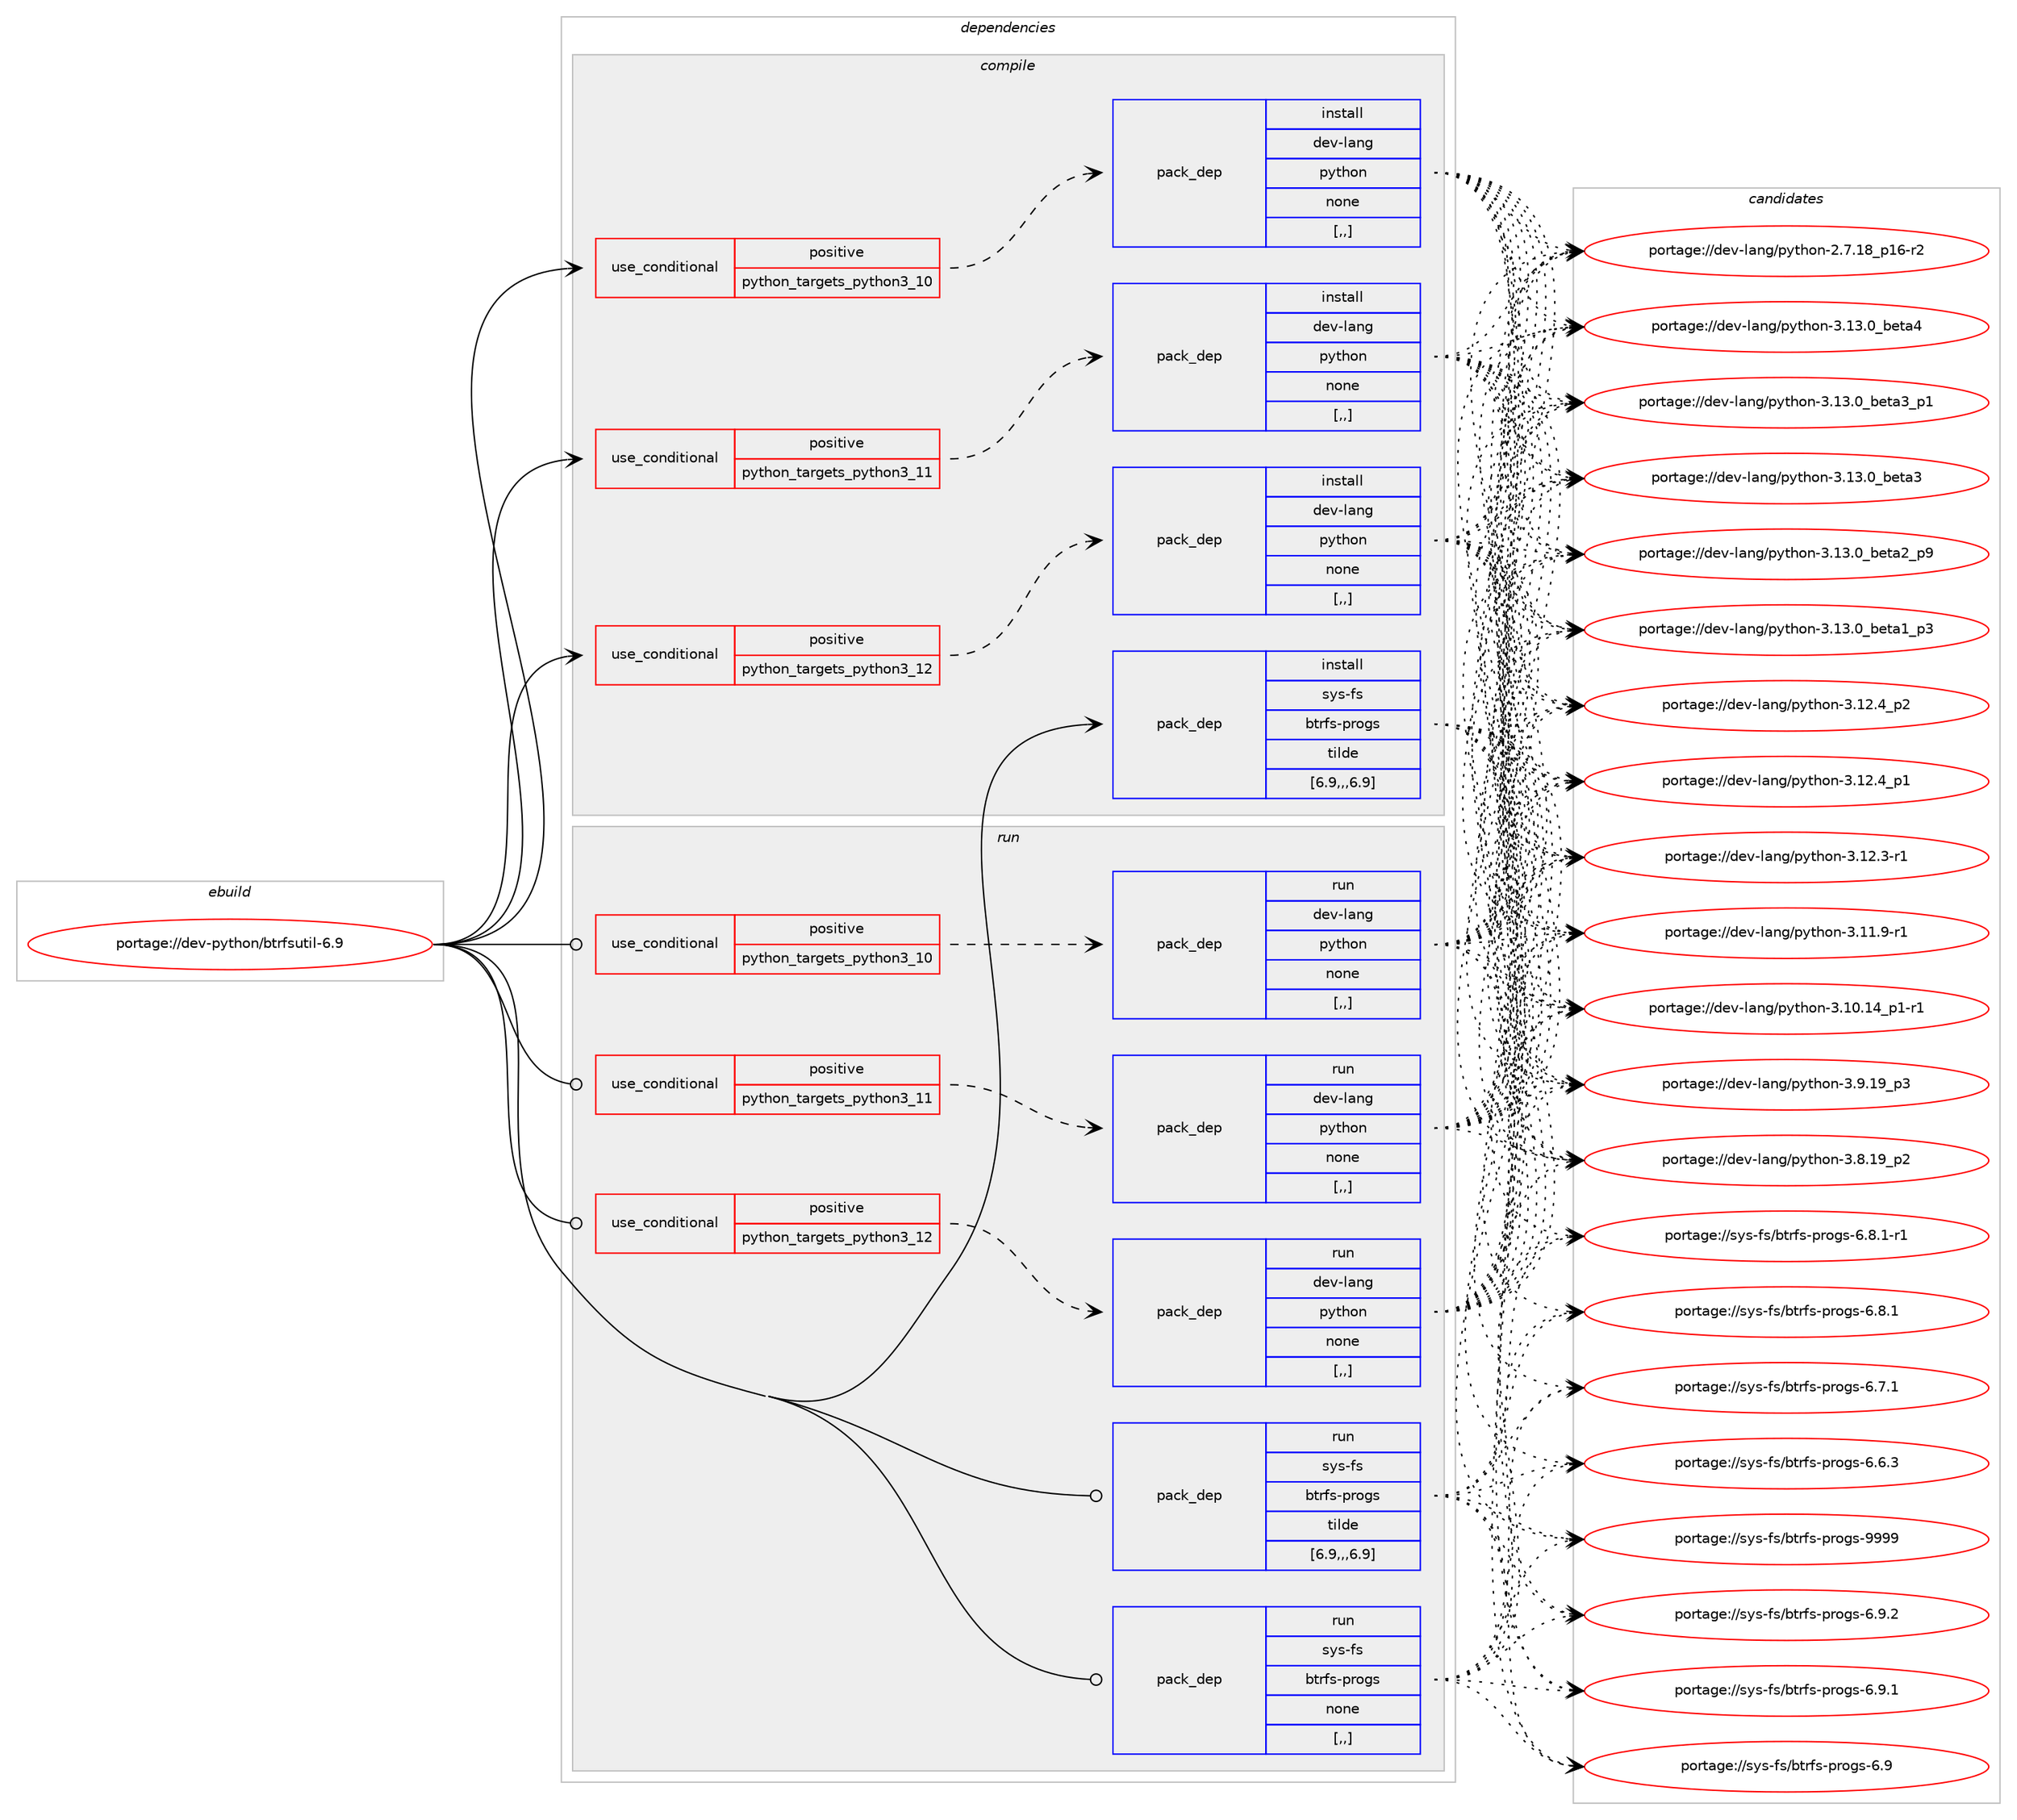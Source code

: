 digraph prolog {

# *************
# Graph options
# *************

newrank=true;
concentrate=true;
compound=true;
graph [rankdir=LR,fontname=Helvetica,fontsize=10,ranksep=1.5];#, ranksep=2.5, nodesep=0.2];
edge  [arrowhead=vee];
node  [fontname=Helvetica,fontsize=10];

# **********
# The ebuild
# **********

subgraph cluster_leftcol {
color=gray;
label=<<i>ebuild</i>>;
id [label="portage://dev-python/btrfsutil-6.9", color=red, width=4, href="../dev-python/btrfsutil-6.9.svg"];
}

# ****************
# The dependencies
# ****************

subgraph cluster_midcol {
color=gray;
label=<<i>dependencies</i>>;
subgraph cluster_compile {
fillcolor="#eeeeee";
style=filled;
label=<<i>compile</i>>;
subgraph cond31548 {
dependency143500 [label=<<TABLE BORDER="0" CELLBORDER="1" CELLSPACING="0" CELLPADDING="4"><TR><TD ROWSPAN="3" CELLPADDING="10">use_conditional</TD></TR><TR><TD>positive</TD></TR><TR><TD>python_targets_python3_10</TD></TR></TABLE>>, shape=none, color=red];
subgraph pack110705 {
dependency143501 [label=<<TABLE BORDER="0" CELLBORDER="1" CELLSPACING="0" CELLPADDING="4" WIDTH="220"><TR><TD ROWSPAN="6" CELLPADDING="30">pack_dep</TD></TR><TR><TD WIDTH="110">install</TD></TR><TR><TD>dev-lang</TD></TR><TR><TD>python</TD></TR><TR><TD>none</TD></TR><TR><TD>[,,]</TD></TR></TABLE>>, shape=none, color=blue];
}
dependency143500:e -> dependency143501:w [weight=20,style="dashed",arrowhead="vee"];
}
id:e -> dependency143500:w [weight=20,style="solid",arrowhead="vee"];
subgraph cond31549 {
dependency143502 [label=<<TABLE BORDER="0" CELLBORDER="1" CELLSPACING="0" CELLPADDING="4"><TR><TD ROWSPAN="3" CELLPADDING="10">use_conditional</TD></TR><TR><TD>positive</TD></TR><TR><TD>python_targets_python3_11</TD></TR></TABLE>>, shape=none, color=red];
subgraph pack110706 {
dependency143503 [label=<<TABLE BORDER="0" CELLBORDER="1" CELLSPACING="0" CELLPADDING="4" WIDTH="220"><TR><TD ROWSPAN="6" CELLPADDING="30">pack_dep</TD></TR><TR><TD WIDTH="110">install</TD></TR><TR><TD>dev-lang</TD></TR><TR><TD>python</TD></TR><TR><TD>none</TD></TR><TR><TD>[,,]</TD></TR></TABLE>>, shape=none, color=blue];
}
dependency143502:e -> dependency143503:w [weight=20,style="dashed",arrowhead="vee"];
}
id:e -> dependency143502:w [weight=20,style="solid",arrowhead="vee"];
subgraph cond31550 {
dependency143504 [label=<<TABLE BORDER="0" CELLBORDER="1" CELLSPACING="0" CELLPADDING="4"><TR><TD ROWSPAN="3" CELLPADDING="10">use_conditional</TD></TR><TR><TD>positive</TD></TR><TR><TD>python_targets_python3_12</TD></TR></TABLE>>, shape=none, color=red];
subgraph pack110707 {
dependency143505 [label=<<TABLE BORDER="0" CELLBORDER="1" CELLSPACING="0" CELLPADDING="4" WIDTH="220"><TR><TD ROWSPAN="6" CELLPADDING="30">pack_dep</TD></TR><TR><TD WIDTH="110">install</TD></TR><TR><TD>dev-lang</TD></TR><TR><TD>python</TD></TR><TR><TD>none</TD></TR><TR><TD>[,,]</TD></TR></TABLE>>, shape=none, color=blue];
}
dependency143504:e -> dependency143505:w [weight=20,style="dashed",arrowhead="vee"];
}
id:e -> dependency143504:w [weight=20,style="solid",arrowhead="vee"];
subgraph pack110708 {
dependency143506 [label=<<TABLE BORDER="0" CELLBORDER="1" CELLSPACING="0" CELLPADDING="4" WIDTH="220"><TR><TD ROWSPAN="6" CELLPADDING="30">pack_dep</TD></TR><TR><TD WIDTH="110">install</TD></TR><TR><TD>sys-fs</TD></TR><TR><TD>btrfs-progs</TD></TR><TR><TD>tilde</TD></TR><TR><TD>[6.9,,,6.9]</TD></TR></TABLE>>, shape=none, color=blue];
}
id:e -> dependency143506:w [weight=20,style="solid",arrowhead="vee"];
}
subgraph cluster_compileandrun {
fillcolor="#eeeeee";
style=filled;
label=<<i>compile and run</i>>;
}
subgraph cluster_run {
fillcolor="#eeeeee";
style=filled;
label=<<i>run</i>>;
subgraph cond31551 {
dependency143507 [label=<<TABLE BORDER="0" CELLBORDER="1" CELLSPACING="0" CELLPADDING="4"><TR><TD ROWSPAN="3" CELLPADDING="10">use_conditional</TD></TR><TR><TD>positive</TD></TR><TR><TD>python_targets_python3_10</TD></TR></TABLE>>, shape=none, color=red];
subgraph pack110709 {
dependency143508 [label=<<TABLE BORDER="0" CELLBORDER="1" CELLSPACING="0" CELLPADDING="4" WIDTH="220"><TR><TD ROWSPAN="6" CELLPADDING="30">pack_dep</TD></TR><TR><TD WIDTH="110">run</TD></TR><TR><TD>dev-lang</TD></TR><TR><TD>python</TD></TR><TR><TD>none</TD></TR><TR><TD>[,,]</TD></TR></TABLE>>, shape=none, color=blue];
}
dependency143507:e -> dependency143508:w [weight=20,style="dashed",arrowhead="vee"];
}
id:e -> dependency143507:w [weight=20,style="solid",arrowhead="odot"];
subgraph cond31552 {
dependency143509 [label=<<TABLE BORDER="0" CELLBORDER="1" CELLSPACING="0" CELLPADDING="4"><TR><TD ROWSPAN="3" CELLPADDING="10">use_conditional</TD></TR><TR><TD>positive</TD></TR><TR><TD>python_targets_python3_11</TD></TR></TABLE>>, shape=none, color=red];
subgraph pack110710 {
dependency143510 [label=<<TABLE BORDER="0" CELLBORDER="1" CELLSPACING="0" CELLPADDING="4" WIDTH="220"><TR><TD ROWSPAN="6" CELLPADDING="30">pack_dep</TD></TR><TR><TD WIDTH="110">run</TD></TR><TR><TD>dev-lang</TD></TR><TR><TD>python</TD></TR><TR><TD>none</TD></TR><TR><TD>[,,]</TD></TR></TABLE>>, shape=none, color=blue];
}
dependency143509:e -> dependency143510:w [weight=20,style="dashed",arrowhead="vee"];
}
id:e -> dependency143509:w [weight=20,style="solid",arrowhead="odot"];
subgraph cond31553 {
dependency143511 [label=<<TABLE BORDER="0" CELLBORDER="1" CELLSPACING="0" CELLPADDING="4"><TR><TD ROWSPAN="3" CELLPADDING="10">use_conditional</TD></TR><TR><TD>positive</TD></TR><TR><TD>python_targets_python3_12</TD></TR></TABLE>>, shape=none, color=red];
subgraph pack110711 {
dependency143512 [label=<<TABLE BORDER="0" CELLBORDER="1" CELLSPACING="0" CELLPADDING="4" WIDTH="220"><TR><TD ROWSPAN="6" CELLPADDING="30">pack_dep</TD></TR><TR><TD WIDTH="110">run</TD></TR><TR><TD>dev-lang</TD></TR><TR><TD>python</TD></TR><TR><TD>none</TD></TR><TR><TD>[,,]</TD></TR></TABLE>>, shape=none, color=blue];
}
dependency143511:e -> dependency143512:w [weight=20,style="dashed",arrowhead="vee"];
}
id:e -> dependency143511:w [weight=20,style="solid",arrowhead="odot"];
subgraph pack110712 {
dependency143513 [label=<<TABLE BORDER="0" CELLBORDER="1" CELLSPACING="0" CELLPADDING="4" WIDTH="220"><TR><TD ROWSPAN="6" CELLPADDING="30">pack_dep</TD></TR><TR><TD WIDTH="110">run</TD></TR><TR><TD>sys-fs</TD></TR><TR><TD>btrfs-progs</TD></TR><TR><TD>tilde</TD></TR><TR><TD>[6.9,,,6.9]</TD></TR></TABLE>>, shape=none, color=blue];
}
id:e -> dependency143513:w [weight=20,style="solid",arrowhead="odot"];
subgraph pack110713 {
dependency143514 [label=<<TABLE BORDER="0" CELLBORDER="1" CELLSPACING="0" CELLPADDING="4" WIDTH="220"><TR><TD ROWSPAN="6" CELLPADDING="30">pack_dep</TD></TR><TR><TD WIDTH="110">run</TD></TR><TR><TD>sys-fs</TD></TR><TR><TD>btrfs-progs</TD></TR><TR><TD>none</TD></TR><TR><TD>[,,]</TD></TR></TABLE>>, shape=none, color=blue];
}
id:e -> dependency143514:w [weight=20,style="solid",arrowhead="odot"];
}
}

# **************
# The candidates
# **************

subgraph cluster_choices {
rank=same;
color=gray;
label=<<i>candidates</i>>;

subgraph choice110705 {
color=black;
nodesep=1;
choice1001011184510897110103471121211161041111104551464951464895981011169752 [label="portage://dev-lang/python-3.13.0_beta4", color=red, width=4,href="../dev-lang/python-3.13.0_beta4.svg"];
choice10010111845108971101034711212111610411111045514649514648959810111697519511249 [label="portage://dev-lang/python-3.13.0_beta3_p1", color=red, width=4,href="../dev-lang/python-3.13.0_beta3_p1.svg"];
choice1001011184510897110103471121211161041111104551464951464895981011169751 [label="portage://dev-lang/python-3.13.0_beta3", color=red, width=4,href="../dev-lang/python-3.13.0_beta3.svg"];
choice10010111845108971101034711212111610411111045514649514648959810111697509511257 [label="portage://dev-lang/python-3.13.0_beta2_p9", color=red, width=4,href="../dev-lang/python-3.13.0_beta2_p9.svg"];
choice10010111845108971101034711212111610411111045514649514648959810111697499511251 [label="portage://dev-lang/python-3.13.0_beta1_p3", color=red, width=4,href="../dev-lang/python-3.13.0_beta1_p3.svg"];
choice100101118451089711010347112121116104111110455146495046529511250 [label="portage://dev-lang/python-3.12.4_p2", color=red, width=4,href="../dev-lang/python-3.12.4_p2.svg"];
choice100101118451089711010347112121116104111110455146495046529511249 [label="portage://dev-lang/python-3.12.4_p1", color=red, width=4,href="../dev-lang/python-3.12.4_p1.svg"];
choice100101118451089711010347112121116104111110455146495046514511449 [label="portage://dev-lang/python-3.12.3-r1", color=red, width=4,href="../dev-lang/python-3.12.3-r1.svg"];
choice100101118451089711010347112121116104111110455146494946574511449 [label="portage://dev-lang/python-3.11.9-r1", color=red, width=4,href="../dev-lang/python-3.11.9-r1.svg"];
choice100101118451089711010347112121116104111110455146494846495295112494511449 [label="portage://dev-lang/python-3.10.14_p1-r1", color=red, width=4,href="../dev-lang/python-3.10.14_p1-r1.svg"];
choice100101118451089711010347112121116104111110455146574649579511251 [label="portage://dev-lang/python-3.9.19_p3", color=red, width=4,href="../dev-lang/python-3.9.19_p3.svg"];
choice100101118451089711010347112121116104111110455146564649579511250 [label="portage://dev-lang/python-3.8.19_p2", color=red, width=4,href="../dev-lang/python-3.8.19_p2.svg"];
choice100101118451089711010347112121116104111110455046554649569511249544511450 [label="portage://dev-lang/python-2.7.18_p16-r2", color=red, width=4,href="../dev-lang/python-2.7.18_p16-r2.svg"];
dependency143501:e -> choice1001011184510897110103471121211161041111104551464951464895981011169752:w [style=dotted,weight="100"];
dependency143501:e -> choice10010111845108971101034711212111610411111045514649514648959810111697519511249:w [style=dotted,weight="100"];
dependency143501:e -> choice1001011184510897110103471121211161041111104551464951464895981011169751:w [style=dotted,weight="100"];
dependency143501:e -> choice10010111845108971101034711212111610411111045514649514648959810111697509511257:w [style=dotted,weight="100"];
dependency143501:e -> choice10010111845108971101034711212111610411111045514649514648959810111697499511251:w [style=dotted,weight="100"];
dependency143501:e -> choice100101118451089711010347112121116104111110455146495046529511250:w [style=dotted,weight="100"];
dependency143501:e -> choice100101118451089711010347112121116104111110455146495046529511249:w [style=dotted,weight="100"];
dependency143501:e -> choice100101118451089711010347112121116104111110455146495046514511449:w [style=dotted,weight="100"];
dependency143501:e -> choice100101118451089711010347112121116104111110455146494946574511449:w [style=dotted,weight="100"];
dependency143501:e -> choice100101118451089711010347112121116104111110455146494846495295112494511449:w [style=dotted,weight="100"];
dependency143501:e -> choice100101118451089711010347112121116104111110455146574649579511251:w [style=dotted,weight="100"];
dependency143501:e -> choice100101118451089711010347112121116104111110455146564649579511250:w [style=dotted,weight="100"];
dependency143501:e -> choice100101118451089711010347112121116104111110455046554649569511249544511450:w [style=dotted,weight="100"];
}
subgraph choice110706 {
color=black;
nodesep=1;
choice1001011184510897110103471121211161041111104551464951464895981011169752 [label="portage://dev-lang/python-3.13.0_beta4", color=red, width=4,href="../dev-lang/python-3.13.0_beta4.svg"];
choice10010111845108971101034711212111610411111045514649514648959810111697519511249 [label="portage://dev-lang/python-3.13.0_beta3_p1", color=red, width=4,href="../dev-lang/python-3.13.0_beta3_p1.svg"];
choice1001011184510897110103471121211161041111104551464951464895981011169751 [label="portage://dev-lang/python-3.13.0_beta3", color=red, width=4,href="../dev-lang/python-3.13.0_beta3.svg"];
choice10010111845108971101034711212111610411111045514649514648959810111697509511257 [label="portage://dev-lang/python-3.13.0_beta2_p9", color=red, width=4,href="../dev-lang/python-3.13.0_beta2_p9.svg"];
choice10010111845108971101034711212111610411111045514649514648959810111697499511251 [label="portage://dev-lang/python-3.13.0_beta1_p3", color=red, width=4,href="../dev-lang/python-3.13.0_beta1_p3.svg"];
choice100101118451089711010347112121116104111110455146495046529511250 [label="portage://dev-lang/python-3.12.4_p2", color=red, width=4,href="../dev-lang/python-3.12.4_p2.svg"];
choice100101118451089711010347112121116104111110455146495046529511249 [label="portage://dev-lang/python-3.12.4_p1", color=red, width=4,href="../dev-lang/python-3.12.4_p1.svg"];
choice100101118451089711010347112121116104111110455146495046514511449 [label="portage://dev-lang/python-3.12.3-r1", color=red, width=4,href="../dev-lang/python-3.12.3-r1.svg"];
choice100101118451089711010347112121116104111110455146494946574511449 [label="portage://dev-lang/python-3.11.9-r1", color=red, width=4,href="../dev-lang/python-3.11.9-r1.svg"];
choice100101118451089711010347112121116104111110455146494846495295112494511449 [label="portage://dev-lang/python-3.10.14_p1-r1", color=red, width=4,href="../dev-lang/python-3.10.14_p1-r1.svg"];
choice100101118451089711010347112121116104111110455146574649579511251 [label="portage://dev-lang/python-3.9.19_p3", color=red, width=4,href="../dev-lang/python-3.9.19_p3.svg"];
choice100101118451089711010347112121116104111110455146564649579511250 [label="portage://dev-lang/python-3.8.19_p2", color=red, width=4,href="../dev-lang/python-3.8.19_p2.svg"];
choice100101118451089711010347112121116104111110455046554649569511249544511450 [label="portage://dev-lang/python-2.7.18_p16-r2", color=red, width=4,href="../dev-lang/python-2.7.18_p16-r2.svg"];
dependency143503:e -> choice1001011184510897110103471121211161041111104551464951464895981011169752:w [style=dotted,weight="100"];
dependency143503:e -> choice10010111845108971101034711212111610411111045514649514648959810111697519511249:w [style=dotted,weight="100"];
dependency143503:e -> choice1001011184510897110103471121211161041111104551464951464895981011169751:w [style=dotted,weight="100"];
dependency143503:e -> choice10010111845108971101034711212111610411111045514649514648959810111697509511257:w [style=dotted,weight="100"];
dependency143503:e -> choice10010111845108971101034711212111610411111045514649514648959810111697499511251:w [style=dotted,weight="100"];
dependency143503:e -> choice100101118451089711010347112121116104111110455146495046529511250:w [style=dotted,weight="100"];
dependency143503:e -> choice100101118451089711010347112121116104111110455146495046529511249:w [style=dotted,weight="100"];
dependency143503:e -> choice100101118451089711010347112121116104111110455146495046514511449:w [style=dotted,weight="100"];
dependency143503:e -> choice100101118451089711010347112121116104111110455146494946574511449:w [style=dotted,weight="100"];
dependency143503:e -> choice100101118451089711010347112121116104111110455146494846495295112494511449:w [style=dotted,weight="100"];
dependency143503:e -> choice100101118451089711010347112121116104111110455146574649579511251:w [style=dotted,weight="100"];
dependency143503:e -> choice100101118451089711010347112121116104111110455146564649579511250:w [style=dotted,weight="100"];
dependency143503:e -> choice100101118451089711010347112121116104111110455046554649569511249544511450:w [style=dotted,weight="100"];
}
subgraph choice110707 {
color=black;
nodesep=1;
choice1001011184510897110103471121211161041111104551464951464895981011169752 [label="portage://dev-lang/python-3.13.0_beta4", color=red, width=4,href="../dev-lang/python-3.13.0_beta4.svg"];
choice10010111845108971101034711212111610411111045514649514648959810111697519511249 [label="portage://dev-lang/python-3.13.0_beta3_p1", color=red, width=4,href="../dev-lang/python-3.13.0_beta3_p1.svg"];
choice1001011184510897110103471121211161041111104551464951464895981011169751 [label="portage://dev-lang/python-3.13.0_beta3", color=red, width=4,href="../dev-lang/python-3.13.0_beta3.svg"];
choice10010111845108971101034711212111610411111045514649514648959810111697509511257 [label="portage://dev-lang/python-3.13.0_beta2_p9", color=red, width=4,href="../dev-lang/python-3.13.0_beta2_p9.svg"];
choice10010111845108971101034711212111610411111045514649514648959810111697499511251 [label="portage://dev-lang/python-3.13.0_beta1_p3", color=red, width=4,href="../dev-lang/python-3.13.0_beta1_p3.svg"];
choice100101118451089711010347112121116104111110455146495046529511250 [label="portage://dev-lang/python-3.12.4_p2", color=red, width=4,href="../dev-lang/python-3.12.4_p2.svg"];
choice100101118451089711010347112121116104111110455146495046529511249 [label="portage://dev-lang/python-3.12.4_p1", color=red, width=4,href="../dev-lang/python-3.12.4_p1.svg"];
choice100101118451089711010347112121116104111110455146495046514511449 [label="portage://dev-lang/python-3.12.3-r1", color=red, width=4,href="../dev-lang/python-3.12.3-r1.svg"];
choice100101118451089711010347112121116104111110455146494946574511449 [label="portage://dev-lang/python-3.11.9-r1", color=red, width=4,href="../dev-lang/python-3.11.9-r1.svg"];
choice100101118451089711010347112121116104111110455146494846495295112494511449 [label="portage://dev-lang/python-3.10.14_p1-r1", color=red, width=4,href="../dev-lang/python-3.10.14_p1-r1.svg"];
choice100101118451089711010347112121116104111110455146574649579511251 [label="portage://dev-lang/python-3.9.19_p3", color=red, width=4,href="../dev-lang/python-3.9.19_p3.svg"];
choice100101118451089711010347112121116104111110455146564649579511250 [label="portage://dev-lang/python-3.8.19_p2", color=red, width=4,href="../dev-lang/python-3.8.19_p2.svg"];
choice100101118451089711010347112121116104111110455046554649569511249544511450 [label="portage://dev-lang/python-2.7.18_p16-r2", color=red, width=4,href="../dev-lang/python-2.7.18_p16-r2.svg"];
dependency143505:e -> choice1001011184510897110103471121211161041111104551464951464895981011169752:w [style=dotted,weight="100"];
dependency143505:e -> choice10010111845108971101034711212111610411111045514649514648959810111697519511249:w [style=dotted,weight="100"];
dependency143505:e -> choice1001011184510897110103471121211161041111104551464951464895981011169751:w [style=dotted,weight="100"];
dependency143505:e -> choice10010111845108971101034711212111610411111045514649514648959810111697509511257:w [style=dotted,weight="100"];
dependency143505:e -> choice10010111845108971101034711212111610411111045514649514648959810111697499511251:w [style=dotted,weight="100"];
dependency143505:e -> choice100101118451089711010347112121116104111110455146495046529511250:w [style=dotted,weight="100"];
dependency143505:e -> choice100101118451089711010347112121116104111110455146495046529511249:w [style=dotted,weight="100"];
dependency143505:e -> choice100101118451089711010347112121116104111110455146495046514511449:w [style=dotted,weight="100"];
dependency143505:e -> choice100101118451089711010347112121116104111110455146494946574511449:w [style=dotted,weight="100"];
dependency143505:e -> choice100101118451089711010347112121116104111110455146494846495295112494511449:w [style=dotted,weight="100"];
dependency143505:e -> choice100101118451089711010347112121116104111110455146574649579511251:w [style=dotted,weight="100"];
dependency143505:e -> choice100101118451089711010347112121116104111110455146564649579511250:w [style=dotted,weight="100"];
dependency143505:e -> choice100101118451089711010347112121116104111110455046554649569511249544511450:w [style=dotted,weight="100"];
}
subgraph choice110708 {
color=black;
nodesep=1;
choice115121115451021154798116114102115451121141111031154557575757 [label="portage://sys-fs/btrfs-progs-9999", color=red, width=4,href="../sys-fs/btrfs-progs-9999.svg"];
choice11512111545102115479811611410211545112114111103115455446574650 [label="portage://sys-fs/btrfs-progs-6.9.2", color=red, width=4,href="../sys-fs/btrfs-progs-6.9.2.svg"];
choice11512111545102115479811611410211545112114111103115455446574649 [label="portage://sys-fs/btrfs-progs-6.9.1", color=red, width=4,href="../sys-fs/btrfs-progs-6.9.1.svg"];
choice1151211154510211547981161141021154511211411110311545544657 [label="portage://sys-fs/btrfs-progs-6.9", color=red, width=4,href="../sys-fs/btrfs-progs-6.9.svg"];
choice115121115451021154798116114102115451121141111031154554465646494511449 [label="portage://sys-fs/btrfs-progs-6.8.1-r1", color=red, width=4,href="../sys-fs/btrfs-progs-6.8.1-r1.svg"];
choice11512111545102115479811611410211545112114111103115455446564649 [label="portage://sys-fs/btrfs-progs-6.8.1", color=red, width=4,href="../sys-fs/btrfs-progs-6.8.1.svg"];
choice11512111545102115479811611410211545112114111103115455446554649 [label="portage://sys-fs/btrfs-progs-6.7.1", color=red, width=4,href="../sys-fs/btrfs-progs-6.7.1.svg"];
choice11512111545102115479811611410211545112114111103115455446544651 [label="portage://sys-fs/btrfs-progs-6.6.3", color=red, width=4,href="../sys-fs/btrfs-progs-6.6.3.svg"];
dependency143506:e -> choice115121115451021154798116114102115451121141111031154557575757:w [style=dotted,weight="100"];
dependency143506:e -> choice11512111545102115479811611410211545112114111103115455446574650:w [style=dotted,weight="100"];
dependency143506:e -> choice11512111545102115479811611410211545112114111103115455446574649:w [style=dotted,weight="100"];
dependency143506:e -> choice1151211154510211547981161141021154511211411110311545544657:w [style=dotted,weight="100"];
dependency143506:e -> choice115121115451021154798116114102115451121141111031154554465646494511449:w [style=dotted,weight="100"];
dependency143506:e -> choice11512111545102115479811611410211545112114111103115455446564649:w [style=dotted,weight="100"];
dependency143506:e -> choice11512111545102115479811611410211545112114111103115455446554649:w [style=dotted,weight="100"];
dependency143506:e -> choice11512111545102115479811611410211545112114111103115455446544651:w [style=dotted,weight="100"];
}
subgraph choice110709 {
color=black;
nodesep=1;
choice1001011184510897110103471121211161041111104551464951464895981011169752 [label="portage://dev-lang/python-3.13.0_beta4", color=red, width=4,href="../dev-lang/python-3.13.0_beta4.svg"];
choice10010111845108971101034711212111610411111045514649514648959810111697519511249 [label="portage://dev-lang/python-3.13.0_beta3_p1", color=red, width=4,href="../dev-lang/python-3.13.0_beta3_p1.svg"];
choice1001011184510897110103471121211161041111104551464951464895981011169751 [label="portage://dev-lang/python-3.13.0_beta3", color=red, width=4,href="../dev-lang/python-3.13.0_beta3.svg"];
choice10010111845108971101034711212111610411111045514649514648959810111697509511257 [label="portage://dev-lang/python-3.13.0_beta2_p9", color=red, width=4,href="../dev-lang/python-3.13.0_beta2_p9.svg"];
choice10010111845108971101034711212111610411111045514649514648959810111697499511251 [label="portage://dev-lang/python-3.13.0_beta1_p3", color=red, width=4,href="../dev-lang/python-3.13.0_beta1_p3.svg"];
choice100101118451089711010347112121116104111110455146495046529511250 [label="portage://dev-lang/python-3.12.4_p2", color=red, width=4,href="../dev-lang/python-3.12.4_p2.svg"];
choice100101118451089711010347112121116104111110455146495046529511249 [label="portage://dev-lang/python-3.12.4_p1", color=red, width=4,href="../dev-lang/python-3.12.4_p1.svg"];
choice100101118451089711010347112121116104111110455146495046514511449 [label="portage://dev-lang/python-3.12.3-r1", color=red, width=4,href="../dev-lang/python-3.12.3-r1.svg"];
choice100101118451089711010347112121116104111110455146494946574511449 [label="portage://dev-lang/python-3.11.9-r1", color=red, width=4,href="../dev-lang/python-3.11.9-r1.svg"];
choice100101118451089711010347112121116104111110455146494846495295112494511449 [label="portage://dev-lang/python-3.10.14_p1-r1", color=red, width=4,href="../dev-lang/python-3.10.14_p1-r1.svg"];
choice100101118451089711010347112121116104111110455146574649579511251 [label="portage://dev-lang/python-3.9.19_p3", color=red, width=4,href="../dev-lang/python-3.9.19_p3.svg"];
choice100101118451089711010347112121116104111110455146564649579511250 [label="portage://dev-lang/python-3.8.19_p2", color=red, width=4,href="../dev-lang/python-3.8.19_p2.svg"];
choice100101118451089711010347112121116104111110455046554649569511249544511450 [label="portage://dev-lang/python-2.7.18_p16-r2", color=red, width=4,href="../dev-lang/python-2.7.18_p16-r2.svg"];
dependency143508:e -> choice1001011184510897110103471121211161041111104551464951464895981011169752:w [style=dotted,weight="100"];
dependency143508:e -> choice10010111845108971101034711212111610411111045514649514648959810111697519511249:w [style=dotted,weight="100"];
dependency143508:e -> choice1001011184510897110103471121211161041111104551464951464895981011169751:w [style=dotted,weight="100"];
dependency143508:e -> choice10010111845108971101034711212111610411111045514649514648959810111697509511257:w [style=dotted,weight="100"];
dependency143508:e -> choice10010111845108971101034711212111610411111045514649514648959810111697499511251:w [style=dotted,weight="100"];
dependency143508:e -> choice100101118451089711010347112121116104111110455146495046529511250:w [style=dotted,weight="100"];
dependency143508:e -> choice100101118451089711010347112121116104111110455146495046529511249:w [style=dotted,weight="100"];
dependency143508:e -> choice100101118451089711010347112121116104111110455146495046514511449:w [style=dotted,weight="100"];
dependency143508:e -> choice100101118451089711010347112121116104111110455146494946574511449:w [style=dotted,weight="100"];
dependency143508:e -> choice100101118451089711010347112121116104111110455146494846495295112494511449:w [style=dotted,weight="100"];
dependency143508:e -> choice100101118451089711010347112121116104111110455146574649579511251:w [style=dotted,weight="100"];
dependency143508:e -> choice100101118451089711010347112121116104111110455146564649579511250:w [style=dotted,weight="100"];
dependency143508:e -> choice100101118451089711010347112121116104111110455046554649569511249544511450:w [style=dotted,weight="100"];
}
subgraph choice110710 {
color=black;
nodesep=1;
choice1001011184510897110103471121211161041111104551464951464895981011169752 [label="portage://dev-lang/python-3.13.0_beta4", color=red, width=4,href="../dev-lang/python-3.13.0_beta4.svg"];
choice10010111845108971101034711212111610411111045514649514648959810111697519511249 [label="portage://dev-lang/python-3.13.0_beta3_p1", color=red, width=4,href="../dev-lang/python-3.13.0_beta3_p1.svg"];
choice1001011184510897110103471121211161041111104551464951464895981011169751 [label="portage://dev-lang/python-3.13.0_beta3", color=red, width=4,href="../dev-lang/python-3.13.0_beta3.svg"];
choice10010111845108971101034711212111610411111045514649514648959810111697509511257 [label="portage://dev-lang/python-3.13.0_beta2_p9", color=red, width=4,href="../dev-lang/python-3.13.0_beta2_p9.svg"];
choice10010111845108971101034711212111610411111045514649514648959810111697499511251 [label="portage://dev-lang/python-3.13.0_beta1_p3", color=red, width=4,href="../dev-lang/python-3.13.0_beta1_p3.svg"];
choice100101118451089711010347112121116104111110455146495046529511250 [label="portage://dev-lang/python-3.12.4_p2", color=red, width=4,href="../dev-lang/python-3.12.4_p2.svg"];
choice100101118451089711010347112121116104111110455146495046529511249 [label="portage://dev-lang/python-3.12.4_p1", color=red, width=4,href="../dev-lang/python-3.12.4_p1.svg"];
choice100101118451089711010347112121116104111110455146495046514511449 [label="portage://dev-lang/python-3.12.3-r1", color=red, width=4,href="../dev-lang/python-3.12.3-r1.svg"];
choice100101118451089711010347112121116104111110455146494946574511449 [label="portage://dev-lang/python-3.11.9-r1", color=red, width=4,href="../dev-lang/python-3.11.9-r1.svg"];
choice100101118451089711010347112121116104111110455146494846495295112494511449 [label="portage://dev-lang/python-3.10.14_p1-r1", color=red, width=4,href="../dev-lang/python-3.10.14_p1-r1.svg"];
choice100101118451089711010347112121116104111110455146574649579511251 [label="portage://dev-lang/python-3.9.19_p3", color=red, width=4,href="../dev-lang/python-3.9.19_p3.svg"];
choice100101118451089711010347112121116104111110455146564649579511250 [label="portage://dev-lang/python-3.8.19_p2", color=red, width=4,href="../dev-lang/python-3.8.19_p2.svg"];
choice100101118451089711010347112121116104111110455046554649569511249544511450 [label="portage://dev-lang/python-2.7.18_p16-r2", color=red, width=4,href="../dev-lang/python-2.7.18_p16-r2.svg"];
dependency143510:e -> choice1001011184510897110103471121211161041111104551464951464895981011169752:w [style=dotted,weight="100"];
dependency143510:e -> choice10010111845108971101034711212111610411111045514649514648959810111697519511249:w [style=dotted,weight="100"];
dependency143510:e -> choice1001011184510897110103471121211161041111104551464951464895981011169751:w [style=dotted,weight="100"];
dependency143510:e -> choice10010111845108971101034711212111610411111045514649514648959810111697509511257:w [style=dotted,weight="100"];
dependency143510:e -> choice10010111845108971101034711212111610411111045514649514648959810111697499511251:w [style=dotted,weight="100"];
dependency143510:e -> choice100101118451089711010347112121116104111110455146495046529511250:w [style=dotted,weight="100"];
dependency143510:e -> choice100101118451089711010347112121116104111110455146495046529511249:w [style=dotted,weight="100"];
dependency143510:e -> choice100101118451089711010347112121116104111110455146495046514511449:w [style=dotted,weight="100"];
dependency143510:e -> choice100101118451089711010347112121116104111110455146494946574511449:w [style=dotted,weight="100"];
dependency143510:e -> choice100101118451089711010347112121116104111110455146494846495295112494511449:w [style=dotted,weight="100"];
dependency143510:e -> choice100101118451089711010347112121116104111110455146574649579511251:w [style=dotted,weight="100"];
dependency143510:e -> choice100101118451089711010347112121116104111110455146564649579511250:w [style=dotted,weight="100"];
dependency143510:e -> choice100101118451089711010347112121116104111110455046554649569511249544511450:w [style=dotted,weight="100"];
}
subgraph choice110711 {
color=black;
nodesep=1;
choice1001011184510897110103471121211161041111104551464951464895981011169752 [label="portage://dev-lang/python-3.13.0_beta4", color=red, width=4,href="../dev-lang/python-3.13.0_beta4.svg"];
choice10010111845108971101034711212111610411111045514649514648959810111697519511249 [label="portage://dev-lang/python-3.13.0_beta3_p1", color=red, width=4,href="../dev-lang/python-3.13.0_beta3_p1.svg"];
choice1001011184510897110103471121211161041111104551464951464895981011169751 [label="portage://dev-lang/python-3.13.0_beta3", color=red, width=4,href="../dev-lang/python-3.13.0_beta3.svg"];
choice10010111845108971101034711212111610411111045514649514648959810111697509511257 [label="portage://dev-lang/python-3.13.0_beta2_p9", color=red, width=4,href="../dev-lang/python-3.13.0_beta2_p9.svg"];
choice10010111845108971101034711212111610411111045514649514648959810111697499511251 [label="portage://dev-lang/python-3.13.0_beta1_p3", color=red, width=4,href="../dev-lang/python-3.13.0_beta1_p3.svg"];
choice100101118451089711010347112121116104111110455146495046529511250 [label="portage://dev-lang/python-3.12.4_p2", color=red, width=4,href="../dev-lang/python-3.12.4_p2.svg"];
choice100101118451089711010347112121116104111110455146495046529511249 [label="portage://dev-lang/python-3.12.4_p1", color=red, width=4,href="../dev-lang/python-3.12.4_p1.svg"];
choice100101118451089711010347112121116104111110455146495046514511449 [label="portage://dev-lang/python-3.12.3-r1", color=red, width=4,href="../dev-lang/python-3.12.3-r1.svg"];
choice100101118451089711010347112121116104111110455146494946574511449 [label="portage://dev-lang/python-3.11.9-r1", color=red, width=4,href="../dev-lang/python-3.11.9-r1.svg"];
choice100101118451089711010347112121116104111110455146494846495295112494511449 [label="portage://dev-lang/python-3.10.14_p1-r1", color=red, width=4,href="../dev-lang/python-3.10.14_p1-r1.svg"];
choice100101118451089711010347112121116104111110455146574649579511251 [label="portage://dev-lang/python-3.9.19_p3", color=red, width=4,href="../dev-lang/python-3.9.19_p3.svg"];
choice100101118451089711010347112121116104111110455146564649579511250 [label="portage://dev-lang/python-3.8.19_p2", color=red, width=4,href="../dev-lang/python-3.8.19_p2.svg"];
choice100101118451089711010347112121116104111110455046554649569511249544511450 [label="portage://dev-lang/python-2.7.18_p16-r2", color=red, width=4,href="../dev-lang/python-2.7.18_p16-r2.svg"];
dependency143512:e -> choice1001011184510897110103471121211161041111104551464951464895981011169752:w [style=dotted,weight="100"];
dependency143512:e -> choice10010111845108971101034711212111610411111045514649514648959810111697519511249:w [style=dotted,weight="100"];
dependency143512:e -> choice1001011184510897110103471121211161041111104551464951464895981011169751:w [style=dotted,weight="100"];
dependency143512:e -> choice10010111845108971101034711212111610411111045514649514648959810111697509511257:w [style=dotted,weight="100"];
dependency143512:e -> choice10010111845108971101034711212111610411111045514649514648959810111697499511251:w [style=dotted,weight="100"];
dependency143512:e -> choice100101118451089711010347112121116104111110455146495046529511250:w [style=dotted,weight="100"];
dependency143512:e -> choice100101118451089711010347112121116104111110455146495046529511249:w [style=dotted,weight="100"];
dependency143512:e -> choice100101118451089711010347112121116104111110455146495046514511449:w [style=dotted,weight="100"];
dependency143512:e -> choice100101118451089711010347112121116104111110455146494946574511449:w [style=dotted,weight="100"];
dependency143512:e -> choice100101118451089711010347112121116104111110455146494846495295112494511449:w [style=dotted,weight="100"];
dependency143512:e -> choice100101118451089711010347112121116104111110455146574649579511251:w [style=dotted,weight="100"];
dependency143512:e -> choice100101118451089711010347112121116104111110455146564649579511250:w [style=dotted,weight="100"];
dependency143512:e -> choice100101118451089711010347112121116104111110455046554649569511249544511450:w [style=dotted,weight="100"];
}
subgraph choice110712 {
color=black;
nodesep=1;
choice115121115451021154798116114102115451121141111031154557575757 [label="portage://sys-fs/btrfs-progs-9999", color=red, width=4,href="../sys-fs/btrfs-progs-9999.svg"];
choice11512111545102115479811611410211545112114111103115455446574650 [label="portage://sys-fs/btrfs-progs-6.9.2", color=red, width=4,href="../sys-fs/btrfs-progs-6.9.2.svg"];
choice11512111545102115479811611410211545112114111103115455446574649 [label="portage://sys-fs/btrfs-progs-6.9.1", color=red, width=4,href="../sys-fs/btrfs-progs-6.9.1.svg"];
choice1151211154510211547981161141021154511211411110311545544657 [label="portage://sys-fs/btrfs-progs-6.9", color=red, width=4,href="../sys-fs/btrfs-progs-6.9.svg"];
choice115121115451021154798116114102115451121141111031154554465646494511449 [label="portage://sys-fs/btrfs-progs-6.8.1-r1", color=red, width=4,href="../sys-fs/btrfs-progs-6.8.1-r1.svg"];
choice11512111545102115479811611410211545112114111103115455446564649 [label="portage://sys-fs/btrfs-progs-6.8.1", color=red, width=4,href="../sys-fs/btrfs-progs-6.8.1.svg"];
choice11512111545102115479811611410211545112114111103115455446554649 [label="portage://sys-fs/btrfs-progs-6.7.1", color=red, width=4,href="../sys-fs/btrfs-progs-6.7.1.svg"];
choice11512111545102115479811611410211545112114111103115455446544651 [label="portage://sys-fs/btrfs-progs-6.6.3", color=red, width=4,href="../sys-fs/btrfs-progs-6.6.3.svg"];
dependency143513:e -> choice115121115451021154798116114102115451121141111031154557575757:w [style=dotted,weight="100"];
dependency143513:e -> choice11512111545102115479811611410211545112114111103115455446574650:w [style=dotted,weight="100"];
dependency143513:e -> choice11512111545102115479811611410211545112114111103115455446574649:w [style=dotted,weight="100"];
dependency143513:e -> choice1151211154510211547981161141021154511211411110311545544657:w [style=dotted,weight="100"];
dependency143513:e -> choice115121115451021154798116114102115451121141111031154554465646494511449:w [style=dotted,weight="100"];
dependency143513:e -> choice11512111545102115479811611410211545112114111103115455446564649:w [style=dotted,weight="100"];
dependency143513:e -> choice11512111545102115479811611410211545112114111103115455446554649:w [style=dotted,weight="100"];
dependency143513:e -> choice11512111545102115479811611410211545112114111103115455446544651:w [style=dotted,weight="100"];
}
subgraph choice110713 {
color=black;
nodesep=1;
choice115121115451021154798116114102115451121141111031154557575757 [label="portage://sys-fs/btrfs-progs-9999", color=red, width=4,href="../sys-fs/btrfs-progs-9999.svg"];
choice11512111545102115479811611410211545112114111103115455446574650 [label="portage://sys-fs/btrfs-progs-6.9.2", color=red, width=4,href="../sys-fs/btrfs-progs-6.9.2.svg"];
choice11512111545102115479811611410211545112114111103115455446574649 [label="portage://sys-fs/btrfs-progs-6.9.1", color=red, width=4,href="../sys-fs/btrfs-progs-6.9.1.svg"];
choice1151211154510211547981161141021154511211411110311545544657 [label="portage://sys-fs/btrfs-progs-6.9", color=red, width=4,href="../sys-fs/btrfs-progs-6.9.svg"];
choice115121115451021154798116114102115451121141111031154554465646494511449 [label="portage://sys-fs/btrfs-progs-6.8.1-r1", color=red, width=4,href="../sys-fs/btrfs-progs-6.8.1-r1.svg"];
choice11512111545102115479811611410211545112114111103115455446564649 [label="portage://sys-fs/btrfs-progs-6.8.1", color=red, width=4,href="../sys-fs/btrfs-progs-6.8.1.svg"];
choice11512111545102115479811611410211545112114111103115455446554649 [label="portage://sys-fs/btrfs-progs-6.7.1", color=red, width=4,href="../sys-fs/btrfs-progs-6.7.1.svg"];
choice11512111545102115479811611410211545112114111103115455446544651 [label="portage://sys-fs/btrfs-progs-6.6.3", color=red, width=4,href="../sys-fs/btrfs-progs-6.6.3.svg"];
dependency143514:e -> choice115121115451021154798116114102115451121141111031154557575757:w [style=dotted,weight="100"];
dependency143514:e -> choice11512111545102115479811611410211545112114111103115455446574650:w [style=dotted,weight="100"];
dependency143514:e -> choice11512111545102115479811611410211545112114111103115455446574649:w [style=dotted,weight="100"];
dependency143514:e -> choice1151211154510211547981161141021154511211411110311545544657:w [style=dotted,weight="100"];
dependency143514:e -> choice115121115451021154798116114102115451121141111031154554465646494511449:w [style=dotted,weight="100"];
dependency143514:e -> choice11512111545102115479811611410211545112114111103115455446564649:w [style=dotted,weight="100"];
dependency143514:e -> choice11512111545102115479811611410211545112114111103115455446554649:w [style=dotted,weight="100"];
dependency143514:e -> choice11512111545102115479811611410211545112114111103115455446544651:w [style=dotted,weight="100"];
}
}

}
